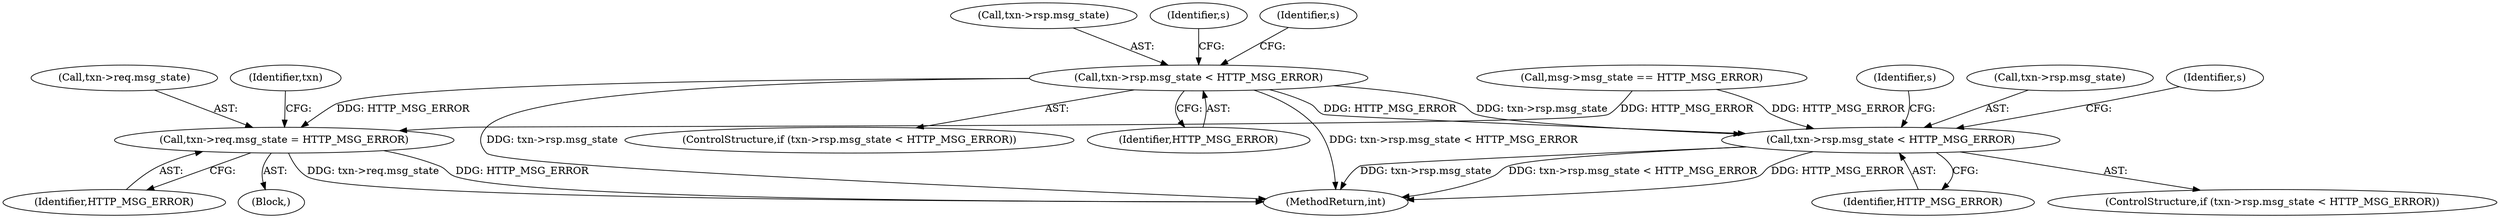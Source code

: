 digraph "0_haproxy_b4d05093bc89f71377230228007e69a1434c1a0c_0@pointer" {
"1000694" [label="(Call,txn->rsp.msg_state < HTTP_MSG_ERROR)"];
"1000807" [label="(Call,txn->req.msg_state = HTTP_MSG_ERROR)"];
"1000871" [label="(Call,txn->rsp.msg_state < HTTP_MSG_ERROR)"];
"1000877" [label="(Identifier,HTTP_MSG_ERROR)"];
"1000554" [label="(Call,msg->msg_state == HTTP_MSG_ERROR)"];
"1000870" [label="(ControlStructure,if (txn->rsp.msg_state < HTTP_MSG_ERROR))"];
"1000694" [label="(Call,txn->rsp.msg_state < HTTP_MSG_ERROR)"];
"1000807" [label="(Call,txn->req.msg_state = HTTP_MSG_ERROR)"];
"1001006" [label="(MethodReturn,int)"];
"1000695" [label="(Call,txn->rsp.msg_state)"];
"1000880" [label="(Identifier,s)"];
"1000871" [label="(Call,txn->rsp.msg_state < HTTP_MSG_ERROR)"];
"1000693" [label="(ControlStructure,if (txn->rsp.msg_state < HTTP_MSG_ERROR))"];
"1000709" [label="(Identifier,s)"];
"1000703" [label="(Identifier,s)"];
"1000872" [label="(Call,txn->rsp.msg_state)"];
"1000886" [label="(Identifier,s)"];
"1000813" [label="(Identifier,HTTP_MSG_ERROR)"];
"1000816" [label="(Identifier,txn)"];
"1000700" [label="(Identifier,HTTP_MSG_ERROR)"];
"1000137" [label="(Block,)"];
"1000808" [label="(Call,txn->req.msg_state)"];
"1000694" -> "1000693"  [label="AST: "];
"1000694" -> "1000700"  [label="CFG: "];
"1000695" -> "1000694"  [label="AST: "];
"1000700" -> "1000694"  [label="AST: "];
"1000703" -> "1000694"  [label="CFG: "];
"1000709" -> "1000694"  [label="CFG: "];
"1000694" -> "1001006"  [label="DDG: txn->rsp.msg_state"];
"1000694" -> "1001006"  [label="DDG: txn->rsp.msg_state < HTTP_MSG_ERROR"];
"1000694" -> "1000807"  [label="DDG: HTTP_MSG_ERROR"];
"1000694" -> "1000871"  [label="DDG: txn->rsp.msg_state"];
"1000694" -> "1000871"  [label="DDG: HTTP_MSG_ERROR"];
"1000807" -> "1000137"  [label="AST: "];
"1000807" -> "1000813"  [label="CFG: "];
"1000808" -> "1000807"  [label="AST: "];
"1000813" -> "1000807"  [label="AST: "];
"1000816" -> "1000807"  [label="CFG: "];
"1000807" -> "1001006"  [label="DDG: txn->req.msg_state"];
"1000807" -> "1001006"  [label="DDG: HTTP_MSG_ERROR"];
"1000554" -> "1000807"  [label="DDG: HTTP_MSG_ERROR"];
"1000871" -> "1000870"  [label="AST: "];
"1000871" -> "1000877"  [label="CFG: "];
"1000872" -> "1000871"  [label="AST: "];
"1000877" -> "1000871"  [label="AST: "];
"1000880" -> "1000871"  [label="CFG: "];
"1000886" -> "1000871"  [label="CFG: "];
"1000871" -> "1001006"  [label="DDG: txn->rsp.msg_state"];
"1000871" -> "1001006"  [label="DDG: txn->rsp.msg_state < HTTP_MSG_ERROR"];
"1000871" -> "1001006"  [label="DDG: HTTP_MSG_ERROR"];
"1000554" -> "1000871"  [label="DDG: HTTP_MSG_ERROR"];
}
